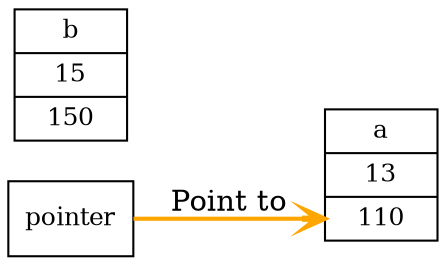 
digraph{
     node [ shape=record, fontsize=12];
     rankdir=LR;
     a [

        label="a|13|<ada> 110";
     ];

     b [

        label="b|15|<adb> 150";
     ];
     pointer [
     label="<pt> pointer"
     ];

     pointer:pt -> a:ada [label="Point to", color=orange
     arrowhead=open penwidth=2 ]

         
}
